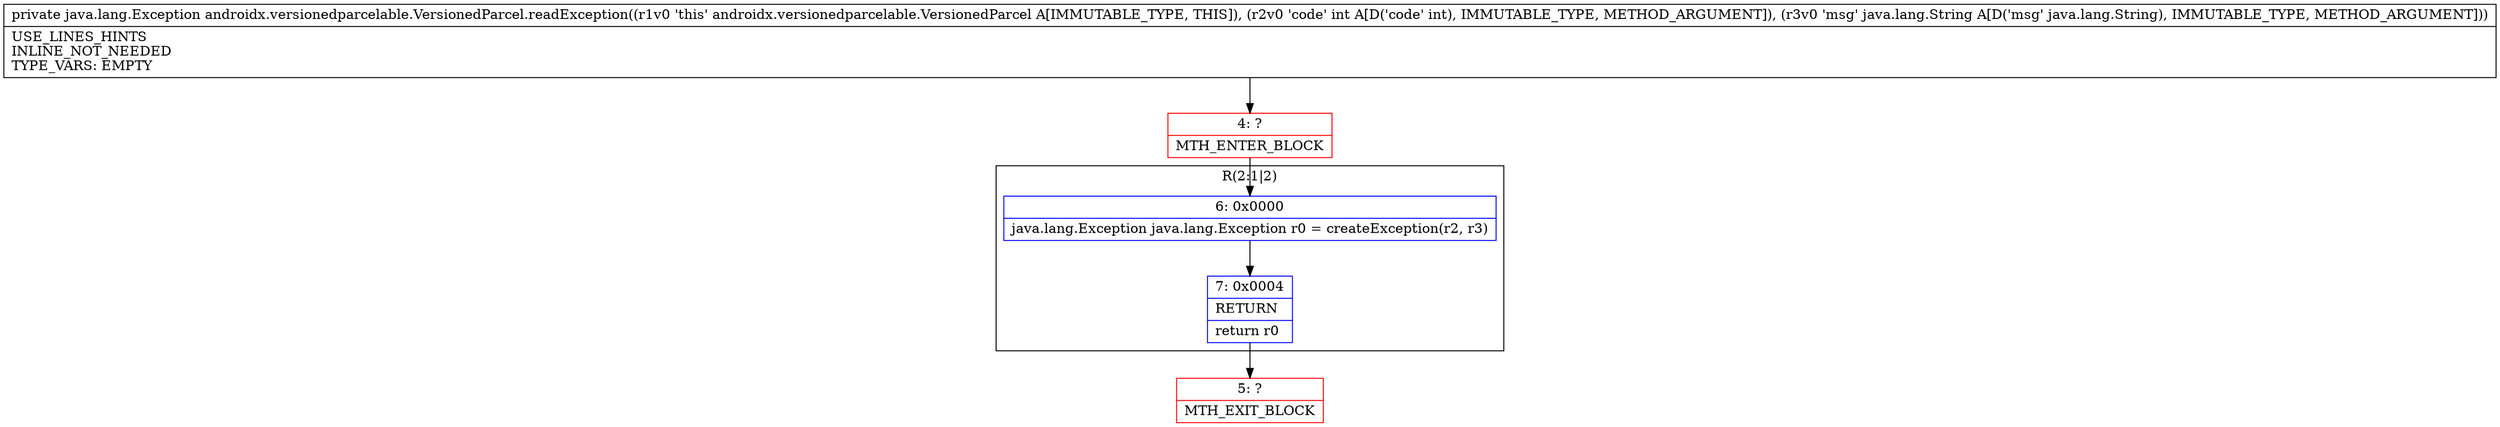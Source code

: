 digraph "CFG forandroidx.versionedparcelable.VersionedParcel.readException(ILjava\/lang\/String;)Ljava\/lang\/Exception;" {
subgraph cluster_Region_567816148 {
label = "R(2:1|2)";
node [shape=record,color=blue];
Node_6 [shape=record,label="{6\:\ 0x0000|java.lang.Exception java.lang.Exception r0 = createException(r2, r3)\l}"];
Node_7 [shape=record,label="{7\:\ 0x0004|RETURN\l|return r0\l}"];
}
Node_4 [shape=record,color=red,label="{4\:\ ?|MTH_ENTER_BLOCK\l}"];
Node_5 [shape=record,color=red,label="{5\:\ ?|MTH_EXIT_BLOCK\l}"];
MethodNode[shape=record,label="{private java.lang.Exception androidx.versionedparcelable.VersionedParcel.readException((r1v0 'this' androidx.versionedparcelable.VersionedParcel A[IMMUTABLE_TYPE, THIS]), (r2v0 'code' int A[D('code' int), IMMUTABLE_TYPE, METHOD_ARGUMENT]), (r3v0 'msg' java.lang.String A[D('msg' java.lang.String), IMMUTABLE_TYPE, METHOD_ARGUMENT]))  | USE_LINES_HINTS\lINLINE_NOT_NEEDED\lTYPE_VARS: EMPTY\l}"];
MethodNode -> Node_4;Node_6 -> Node_7;
Node_7 -> Node_5;
Node_4 -> Node_6;
}

